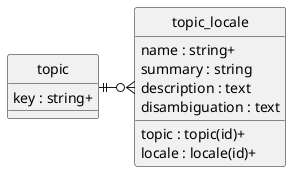 @startuml uml
skinparam monochrome true
skinparam linetype ortho
hide circle

entity topic {
    key : string+
}

entity topic_locale {
    topic : topic(id)+
    locale : locale(id)+
    name : string+
    summary : string
    description : text
    disambiguation : text
}

topic ||-r-o{ topic_locale

@enduml
